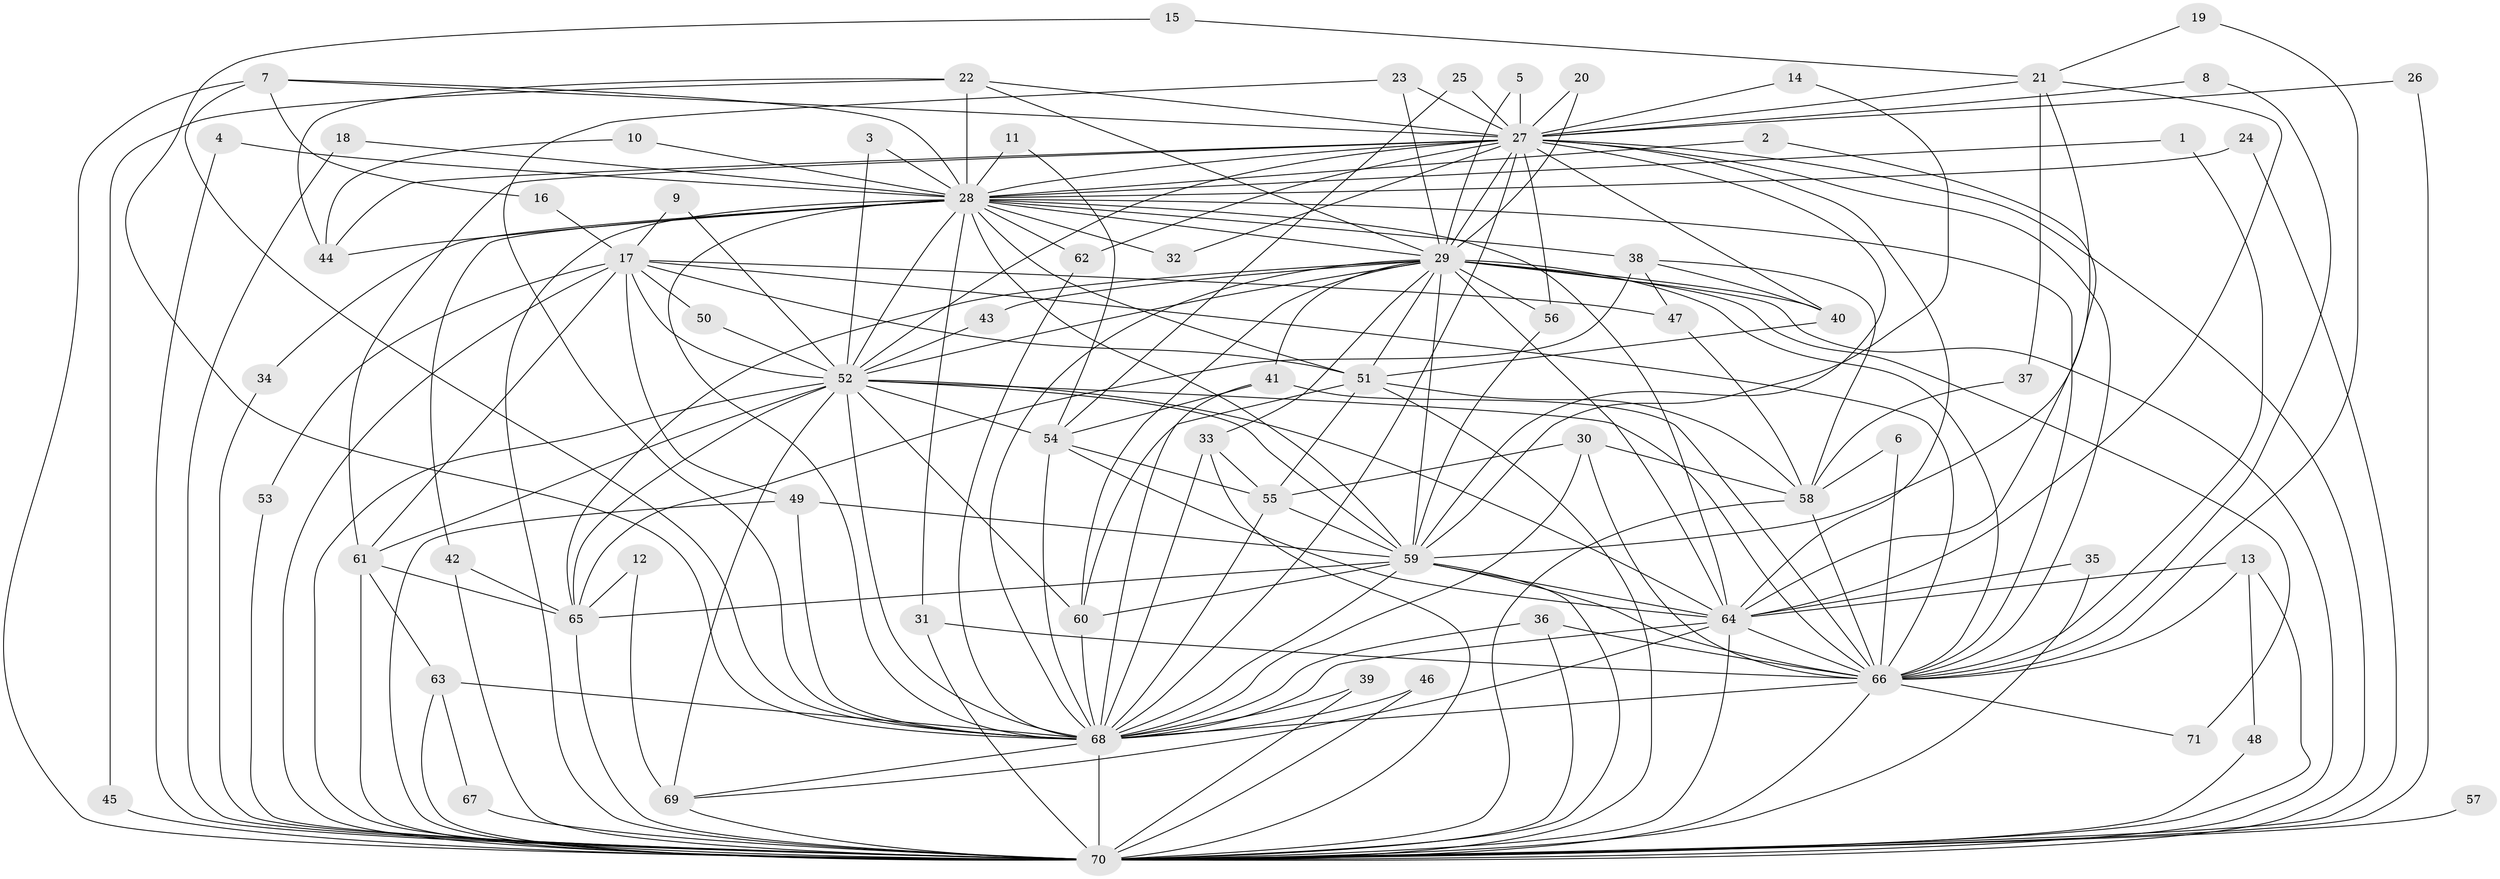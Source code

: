 // original degree distribution, {30: 0.0070921985815602835, 20: 0.0070921985815602835, 26: 0.02127659574468085, 19: 0.0070921985815602835, 37: 0.0070921985815602835, 22: 0.0070921985815602835, 21: 0.0070921985815602835, 16: 0.0070921985815602835, 6: 0.0425531914893617, 7: 0.014184397163120567, 5: 0.0425531914893617, 2: 0.574468085106383, 4: 0.07092198581560284, 9: 0.0070921985815602835, 3: 0.1702127659574468, 8: 0.0070921985815602835}
// Generated by graph-tools (version 1.1) at 2025/49/03/09/25 03:49:34]
// undirected, 71 vertices, 201 edges
graph export_dot {
graph [start="1"]
  node [color=gray90,style=filled];
  1;
  2;
  3;
  4;
  5;
  6;
  7;
  8;
  9;
  10;
  11;
  12;
  13;
  14;
  15;
  16;
  17;
  18;
  19;
  20;
  21;
  22;
  23;
  24;
  25;
  26;
  27;
  28;
  29;
  30;
  31;
  32;
  33;
  34;
  35;
  36;
  37;
  38;
  39;
  40;
  41;
  42;
  43;
  44;
  45;
  46;
  47;
  48;
  49;
  50;
  51;
  52;
  53;
  54;
  55;
  56;
  57;
  58;
  59;
  60;
  61;
  62;
  63;
  64;
  65;
  66;
  67;
  68;
  69;
  70;
  71;
  1 -- 28 [weight=1.0];
  1 -- 66 [weight=1.0];
  2 -- 28 [weight=1.0];
  2 -- 64 [weight=1.0];
  3 -- 28 [weight=1.0];
  3 -- 52 [weight=1.0];
  4 -- 28 [weight=1.0];
  4 -- 70 [weight=1.0];
  5 -- 27 [weight=1.0];
  5 -- 29 [weight=1.0];
  6 -- 58 [weight=1.0];
  6 -- 66 [weight=1.0];
  7 -- 16 [weight=1.0];
  7 -- 27 [weight=1.0];
  7 -- 28 [weight=1.0];
  7 -- 68 [weight=1.0];
  7 -- 70 [weight=1.0];
  8 -- 27 [weight=1.0];
  8 -- 66 [weight=1.0];
  9 -- 17 [weight=1.0];
  9 -- 52 [weight=1.0];
  10 -- 28 [weight=1.0];
  10 -- 44 [weight=1.0];
  11 -- 28 [weight=1.0];
  11 -- 54 [weight=1.0];
  12 -- 65 [weight=1.0];
  12 -- 69 [weight=1.0];
  13 -- 48 [weight=1.0];
  13 -- 64 [weight=1.0];
  13 -- 66 [weight=2.0];
  13 -- 70 [weight=1.0];
  14 -- 27 [weight=1.0];
  14 -- 59 [weight=1.0];
  15 -- 21 [weight=1.0];
  15 -- 68 [weight=1.0];
  16 -- 17 [weight=1.0];
  17 -- 47 [weight=1.0];
  17 -- 49 [weight=1.0];
  17 -- 50 [weight=1.0];
  17 -- 51 [weight=1.0];
  17 -- 52 [weight=1.0];
  17 -- 53 [weight=1.0];
  17 -- 61 [weight=1.0];
  17 -- 66 [weight=1.0];
  17 -- 70 [weight=1.0];
  18 -- 28 [weight=1.0];
  18 -- 70 [weight=1.0];
  19 -- 21 [weight=1.0];
  19 -- 66 [weight=1.0];
  20 -- 27 [weight=1.0];
  20 -- 29 [weight=1.0];
  21 -- 27 [weight=2.0];
  21 -- 37 [weight=1.0];
  21 -- 59 [weight=1.0];
  21 -- 64 [weight=1.0];
  22 -- 27 [weight=1.0];
  22 -- 28 [weight=1.0];
  22 -- 29 [weight=1.0];
  22 -- 44 [weight=1.0];
  22 -- 45 [weight=1.0];
  23 -- 27 [weight=1.0];
  23 -- 29 [weight=1.0];
  23 -- 68 [weight=1.0];
  24 -- 28 [weight=1.0];
  24 -- 70 [weight=1.0];
  25 -- 27 [weight=1.0];
  25 -- 54 [weight=1.0];
  26 -- 27 [weight=1.0];
  26 -- 70 [weight=1.0];
  27 -- 28 [weight=1.0];
  27 -- 29 [weight=1.0];
  27 -- 32 [weight=1.0];
  27 -- 40 [weight=1.0];
  27 -- 44 [weight=1.0];
  27 -- 52 [weight=2.0];
  27 -- 56 [weight=1.0];
  27 -- 59 [weight=1.0];
  27 -- 61 [weight=1.0];
  27 -- 62 [weight=1.0];
  27 -- 64 [weight=1.0];
  27 -- 66 [weight=1.0];
  27 -- 68 [weight=2.0];
  27 -- 70 [weight=2.0];
  28 -- 29 [weight=1.0];
  28 -- 31 [weight=1.0];
  28 -- 32 [weight=1.0];
  28 -- 34 [weight=1.0];
  28 -- 38 [weight=2.0];
  28 -- 42 [weight=1.0];
  28 -- 44 [weight=1.0];
  28 -- 51 [weight=1.0];
  28 -- 52 [weight=1.0];
  28 -- 59 [weight=1.0];
  28 -- 62 [weight=2.0];
  28 -- 64 [weight=2.0];
  28 -- 66 [weight=1.0];
  28 -- 68 [weight=1.0];
  28 -- 70 [weight=2.0];
  29 -- 33 [weight=1.0];
  29 -- 40 [weight=1.0];
  29 -- 41 [weight=1.0];
  29 -- 43 [weight=1.0];
  29 -- 51 [weight=1.0];
  29 -- 52 [weight=1.0];
  29 -- 56 [weight=1.0];
  29 -- 59 [weight=1.0];
  29 -- 60 [weight=1.0];
  29 -- 64 [weight=2.0];
  29 -- 65 [weight=1.0];
  29 -- 66 [weight=3.0];
  29 -- 68 [weight=1.0];
  29 -- 70 [weight=2.0];
  29 -- 71 [weight=2.0];
  30 -- 55 [weight=1.0];
  30 -- 58 [weight=1.0];
  30 -- 66 [weight=2.0];
  30 -- 68 [weight=1.0];
  31 -- 66 [weight=1.0];
  31 -- 70 [weight=1.0];
  33 -- 55 [weight=1.0];
  33 -- 68 [weight=1.0];
  33 -- 70 [weight=1.0];
  34 -- 70 [weight=1.0];
  35 -- 64 [weight=1.0];
  35 -- 70 [weight=1.0];
  36 -- 66 [weight=1.0];
  36 -- 68 [weight=1.0];
  36 -- 70 [weight=1.0];
  37 -- 58 [weight=1.0];
  38 -- 40 [weight=1.0];
  38 -- 47 [weight=1.0];
  38 -- 58 [weight=1.0];
  38 -- 65 [weight=1.0];
  39 -- 68 [weight=1.0];
  39 -- 70 [weight=1.0];
  40 -- 51 [weight=1.0];
  41 -- 54 [weight=1.0];
  41 -- 66 [weight=1.0];
  41 -- 68 [weight=1.0];
  42 -- 65 [weight=1.0];
  42 -- 70 [weight=1.0];
  43 -- 52 [weight=1.0];
  45 -- 70 [weight=1.0];
  46 -- 68 [weight=1.0];
  46 -- 70 [weight=1.0];
  47 -- 58 [weight=1.0];
  48 -- 70 [weight=1.0];
  49 -- 59 [weight=1.0];
  49 -- 68 [weight=1.0];
  49 -- 70 [weight=1.0];
  50 -- 52 [weight=1.0];
  51 -- 55 [weight=1.0];
  51 -- 58 [weight=1.0];
  51 -- 60 [weight=1.0];
  51 -- 70 [weight=1.0];
  52 -- 54 [weight=1.0];
  52 -- 59 [weight=1.0];
  52 -- 60 [weight=1.0];
  52 -- 61 [weight=1.0];
  52 -- 64 [weight=1.0];
  52 -- 65 [weight=1.0];
  52 -- 66 [weight=1.0];
  52 -- 68 [weight=1.0];
  52 -- 69 [weight=1.0];
  52 -- 70 [weight=5.0];
  53 -- 70 [weight=1.0];
  54 -- 55 [weight=1.0];
  54 -- 64 [weight=1.0];
  54 -- 68 [weight=1.0];
  55 -- 59 [weight=1.0];
  55 -- 68 [weight=1.0];
  56 -- 59 [weight=1.0];
  57 -- 70 [weight=2.0];
  58 -- 66 [weight=1.0];
  58 -- 70 [weight=2.0];
  59 -- 60 [weight=1.0];
  59 -- 64 [weight=1.0];
  59 -- 65 [weight=2.0];
  59 -- 66 [weight=1.0];
  59 -- 68 [weight=1.0];
  59 -- 70 [weight=2.0];
  60 -- 68 [weight=1.0];
  61 -- 63 [weight=1.0];
  61 -- 65 [weight=1.0];
  61 -- 70 [weight=2.0];
  62 -- 68 [weight=1.0];
  63 -- 67 [weight=1.0];
  63 -- 68 [weight=1.0];
  63 -- 70 [weight=2.0];
  64 -- 66 [weight=1.0];
  64 -- 68 [weight=1.0];
  64 -- 69 [weight=1.0];
  64 -- 70 [weight=2.0];
  65 -- 70 [weight=1.0];
  66 -- 68 [weight=1.0];
  66 -- 70 [weight=3.0];
  66 -- 71 [weight=1.0];
  67 -- 70 [weight=1.0];
  68 -- 69 [weight=1.0];
  68 -- 70 [weight=2.0];
  69 -- 70 [weight=1.0];
}
